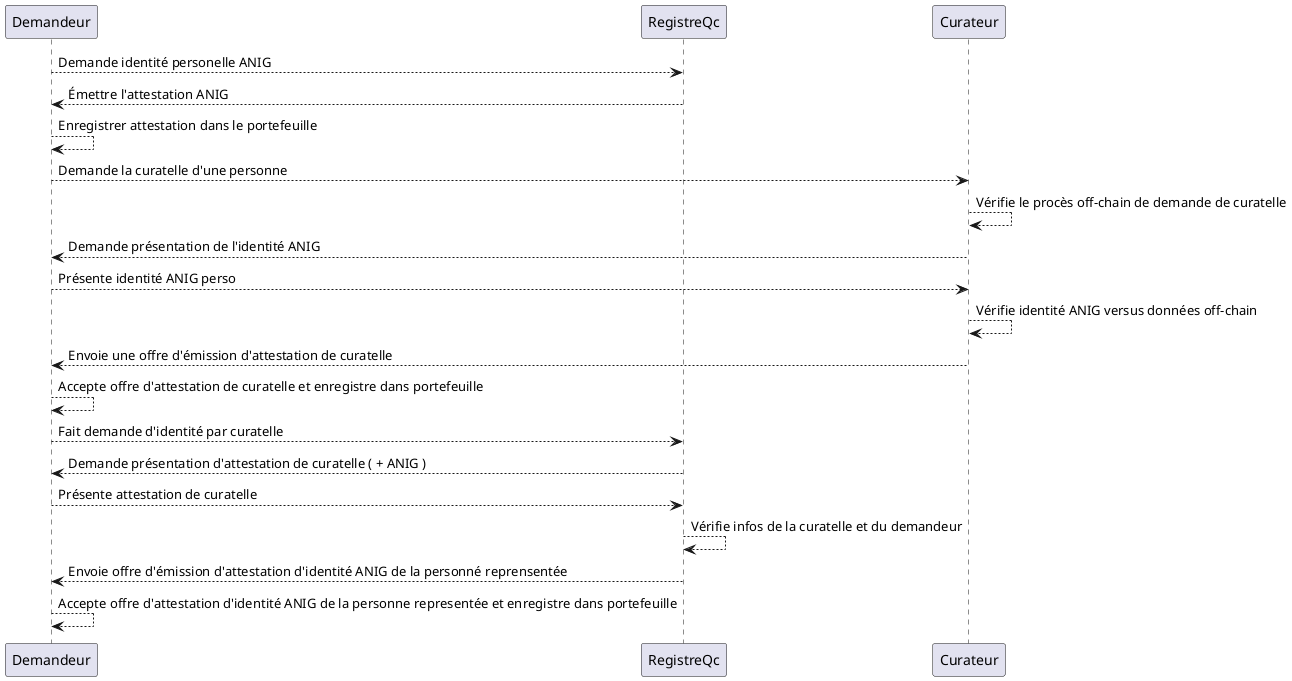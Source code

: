 @startuml Sequence

    Demandeur   -->  RegistreQc  :  Demande identité personelle ANIG 
    Demandeur   <--  RegistreQc  :  Émettre l'attestation ANIG 
    Demandeur   -->  Demandeur   :  Enregistrer attestation dans le portefeuille 
    Demandeur   -->  Curateur    :  Demande la curatelle d'une personne 
    Curateur    -->  Curateur    :  Vérifie le procès off-chain de demande de curatelle 
    Demandeur   <--  Curateur    :  Demande présentation de l'identité ANIG 
    Demandeur   -->  Curateur    :  Présente identité ANIG perso 
    Curateur    -->  Curateur    :  Vérifie identité ANIG versus données off-chain 
    Demandeur   <--  Curateur    :  Envoie une offre d'émission d'attestation de curatelle
    Demandeur   -->  Demandeur   :  Accepte offre d'attestation de curatelle et enregistre dans portefeuille
    Demandeur   -->  RegistreQc  :  Fait demande d'identité par curatelle 
    Demandeur   <--  RegistreQc  :  Demande présentation d'attestation de curatelle ( + ANIG ) 
    Demandeur   -->  RegistreQc  :  Présente attestation de curatelle 
    RegistreQc  -->  RegistreQc  :  Vérifie infos de la curatelle et du demandeur 
    Demandeur   <--  RegistreQc  :  Envoie offre d'émission d'attestation d'identité ANIG de la personné reprensentée
    Demandeur   -->  Demandeur   :  Accepte offre d'attestation d'identité ANIG de la personne representée et enregistre dans portefeuille

@enduml

'  Diagramme qui décrit les schemas adoptés 
@startuml SchemaRegistreIdentiteQc

' hide circle 
hide circle 

' avoid problems with angled crows feet
skinparam linetype ortho

    entity "RegistreIdentiteQc" as sch01 {
        @context 
        id
        type 
        credentialSchema
        issuanceDate 
        expirationDate
        issuer 
        trustFramework 
        --
        credentialSubject.id
        credentialSubject.firstNames
        credentialSubject.lastName
        credentialSubject.birthDate
        credentialSubject.birthplace
        credentialSubject.gender
        credentialSubject.fatherFullName
        credentialSubject.motherFullName
    }


    

@enduml

'  Diagramme qui décrit les schemas adoptés 
@startuml SchemaMandatCuratelle 

' hide circle 
hide circle 

' avoid problems with angled crows feet
skinparam linetype ortho

    entity "MandatCuratelle" as sch02 { 
        @context 
        id
        type 
        credentialSchema
        issuanceDate 
        expirationDate
        issuer 
        trustFramework 
        auditURI
        appealURI
        --
        credentialSubject.holder.type
        credentialSubject.holder.role
        credentialSubject.holder.rationaleURI
        credentialSubject.holder.firstNames
        credentialSubject.holder.lastName
        credentialSubject.holder.birthDate
        credentialSubject.holder.birthplace
        credentialSubject.holder.gender
        credentialSubject.holder.fatherFullName
        credentialSubject.holder.motherFullName
        credentialSubject.holder.constraints.boundaries
        credentialSubject.holder.constraints.pointOfOrigin
        credentialSubject.holder.constraints.radiusKM
        credentialSubject.holder.constraints.jurisdictions
        credentialSubject.holder.constraints.trigger
        credentialSubject.holder.constraints.circumstances
        credentialSubject.holder.constraints.startTime
        credentialSubject.holder.constraints.endTime
        --
        credentialSubject.proxied.type
        credentialSubject.proxied.permissions
        credentialSubject.proxied.firstNames
        credentialSubject.proxied.lastName
        credentialSubject.proxied.birthDate
        credentialSubject.proxied.birthplace
        credentialSubject.proxied.gender
        credentialSubject.proxied.fatherFullName
        credentialSubject.proxied.motherFullName
        credentialSubject.proxied.nativeLanguage
        credentialSubject.proxied.identifyingMarks
        credentialSubject.proxied.photo
        credentialSubject.proxied.iris
        credentialSubject.proxied.fingerprint 
    }

@enduml